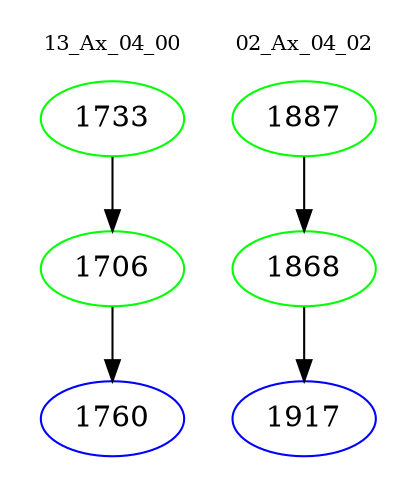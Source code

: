 digraph{
subgraph cluster_0 {
color = white
label = "13_Ax_04_00";
fontsize=10;
T0_1733 [label="1733", color="green"]
T0_1733 -> T0_1706 [color="black"]
T0_1706 [label="1706", color="green"]
T0_1706 -> T0_1760 [color="black"]
T0_1760 [label="1760", color="blue"]
}
subgraph cluster_1 {
color = white
label = "02_Ax_04_02";
fontsize=10;
T1_1887 [label="1887", color="green"]
T1_1887 -> T1_1868 [color="black"]
T1_1868 [label="1868", color="green"]
T1_1868 -> T1_1917 [color="black"]
T1_1917 [label="1917", color="blue"]
}
}
